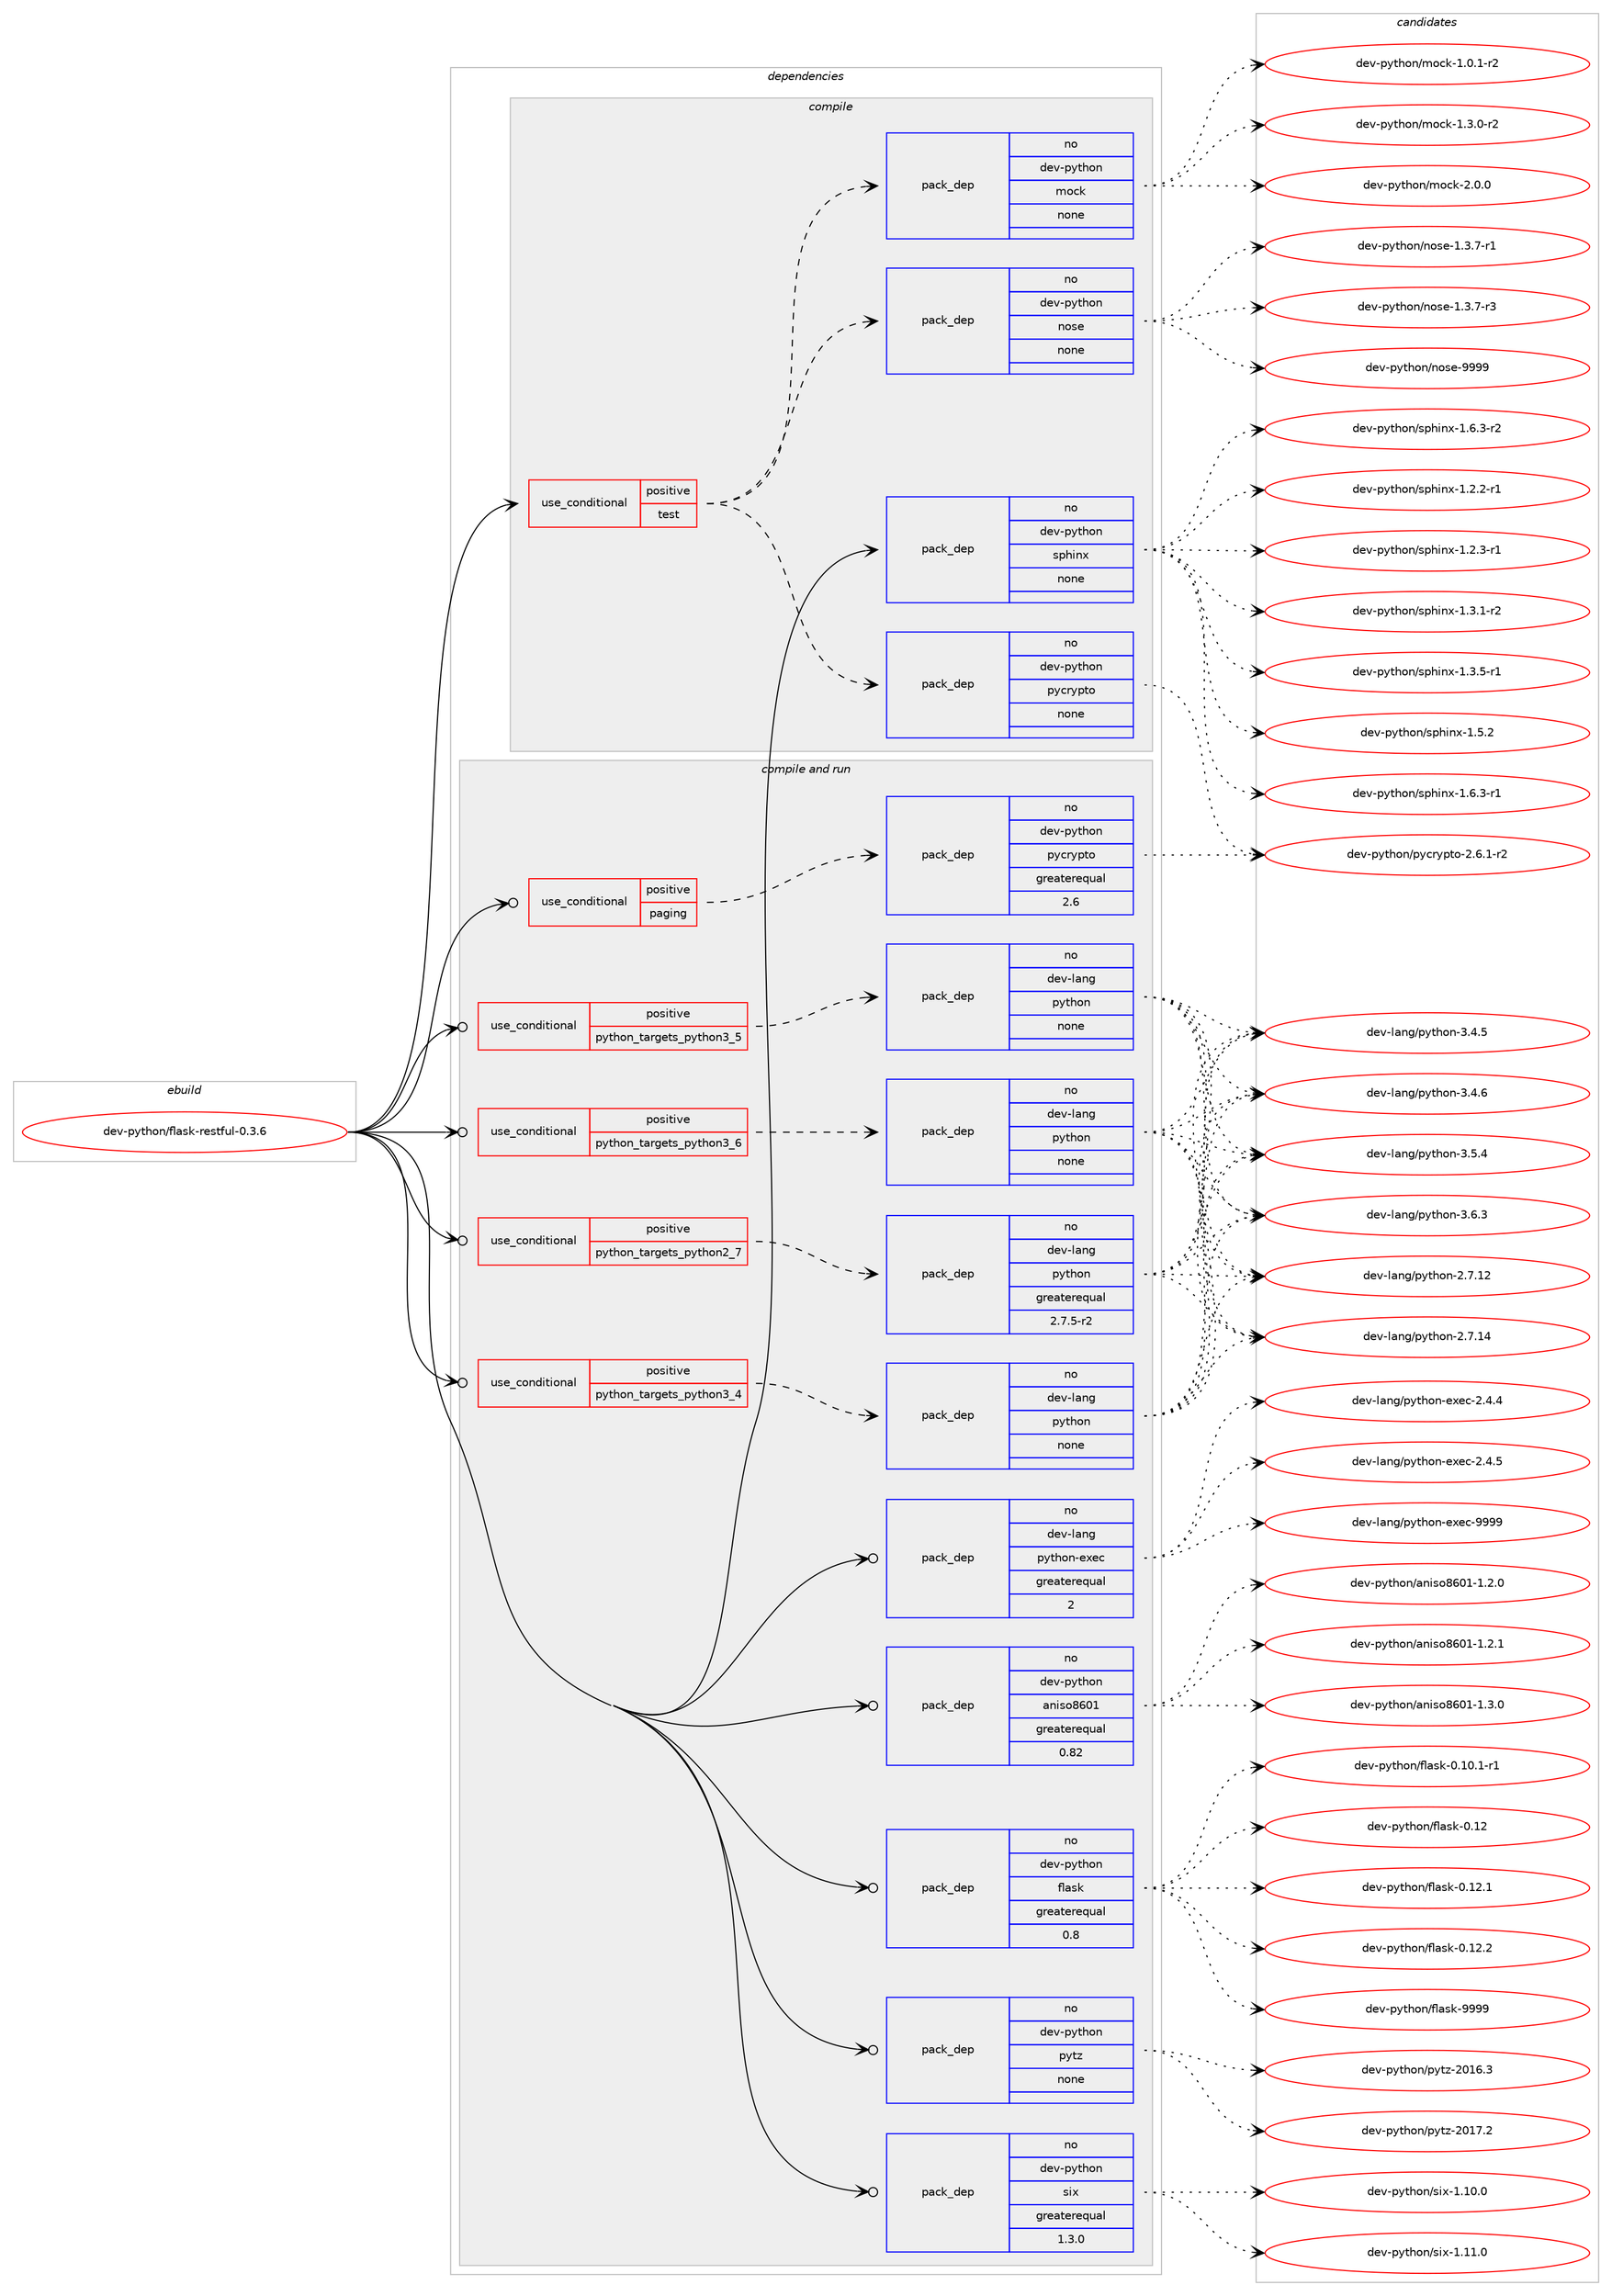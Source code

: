 digraph prolog {

# *************
# Graph options
# *************

newrank=true;
concentrate=true;
compound=true;
graph [rankdir=LR,fontname=Helvetica,fontsize=10,ranksep=1.5];#, ranksep=2.5, nodesep=0.2];
edge  [arrowhead=vee];
node  [fontname=Helvetica,fontsize=10];

# **********
# The ebuild
# **********

subgraph cluster_leftcol {
color=gray;
rank=same;
label=<<i>ebuild</i>>;
id [label="dev-python/flask-restful-0.3.6", color=red, width=4, href="../dev-python/flask-restful-0.3.6.svg"];
}

# ****************
# The dependencies
# ****************

subgraph cluster_midcol {
color=gray;
label=<<i>dependencies</i>>;
subgraph cluster_compile {
fillcolor="#eeeeee";
style=filled;
label=<<i>compile</i>>;
subgraph cond32895 {
dependency157770 [label=<<TABLE BORDER="0" CELLBORDER="1" CELLSPACING="0" CELLPADDING="4"><TR><TD ROWSPAN="3" CELLPADDING="10">use_conditional</TD></TR><TR><TD>positive</TD></TR><TR><TD>test</TD></TR></TABLE>>, shape=none, color=red];
subgraph pack121037 {
dependency157771 [label=<<TABLE BORDER="0" CELLBORDER="1" CELLSPACING="0" CELLPADDING="4" WIDTH="220"><TR><TD ROWSPAN="6" CELLPADDING="30">pack_dep</TD></TR><TR><TD WIDTH="110">no</TD></TR><TR><TD>dev-python</TD></TR><TR><TD>mock</TD></TR><TR><TD>none</TD></TR><TR><TD></TD></TR></TABLE>>, shape=none, color=blue];
}
dependency157770:e -> dependency157771:w [weight=20,style="dashed",arrowhead="vee"];
subgraph pack121038 {
dependency157772 [label=<<TABLE BORDER="0" CELLBORDER="1" CELLSPACING="0" CELLPADDING="4" WIDTH="220"><TR><TD ROWSPAN="6" CELLPADDING="30">pack_dep</TD></TR><TR><TD WIDTH="110">no</TD></TR><TR><TD>dev-python</TD></TR><TR><TD>nose</TD></TR><TR><TD>none</TD></TR><TR><TD></TD></TR></TABLE>>, shape=none, color=blue];
}
dependency157770:e -> dependency157772:w [weight=20,style="dashed",arrowhead="vee"];
subgraph pack121039 {
dependency157773 [label=<<TABLE BORDER="0" CELLBORDER="1" CELLSPACING="0" CELLPADDING="4" WIDTH="220"><TR><TD ROWSPAN="6" CELLPADDING="30">pack_dep</TD></TR><TR><TD WIDTH="110">no</TD></TR><TR><TD>dev-python</TD></TR><TR><TD>pycrypto</TD></TR><TR><TD>none</TD></TR><TR><TD></TD></TR></TABLE>>, shape=none, color=blue];
}
dependency157770:e -> dependency157773:w [weight=20,style="dashed",arrowhead="vee"];
}
id:e -> dependency157770:w [weight=20,style="solid",arrowhead="vee"];
subgraph pack121040 {
dependency157774 [label=<<TABLE BORDER="0" CELLBORDER="1" CELLSPACING="0" CELLPADDING="4" WIDTH="220"><TR><TD ROWSPAN="6" CELLPADDING="30">pack_dep</TD></TR><TR><TD WIDTH="110">no</TD></TR><TR><TD>dev-python</TD></TR><TR><TD>sphinx</TD></TR><TR><TD>none</TD></TR><TR><TD></TD></TR></TABLE>>, shape=none, color=blue];
}
id:e -> dependency157774:w [weight=20,style="solid",arrowhead="vee"];
}
subgraph cluster_compileandrun {
fillcolor="#eeeeee";
style=filled;
label=<<i>compile and run</i>>;
subgraph cond32896 {
dependency157775 [label=<<TABLE BORDER="0" CELLBORDER="1" CELLSPACING="0" CELLPADDING="4"><TR><TD ROWSPAN="3" CELLPADDING="10">use_conditional</TD></TR><TR><TD>positive</TD></TR><TR><TD>paging</TD></TR></TABLE>>, shape=none, color=red];
subgraph pack121041 {
dependency157776 [label=<<TABLE BORDER="0" CELLBORDER="1" CELLSPACING="0" CELLPADDING="4" WIDTH="220"><TR><TD ROWSPAN="6" CELLPADDING="30">pack_dep</TD></TR><TR><TD WIDTH="110">no</TD></TR><TR><TD>dev-python</TD></TR><TR><TD>pycrypto</TD></TR><TR><TD>greaterequal</TD></TR><TR><TD>2.6</TD></TR></TABLE>>, shape=none, color=blue];
}
dependency157775:e -> dependency157776:w [weight=20,style="dashed",arrowhead="vee"];
}
id:e -> dependency157775:w [weight=20,style="solid",arrowhead="odotvee"];
subgraph cond32897 {
dependency157777 [label=<<TABLE BORDER="0" CELLBORDER="1" CELLSPACING="0" CELLPADDING="4"><TR><TD ROWSPAN="3" CELLPADDING="10">use_conditional</TD></TR><TR><TD>positive</TD></TR><TR><TD>python_targets_python2_7</TD></TR></TABLE>>, shape=none, color=red];
subgraph pack121042 {
dependency157778 [label=<<TABLE BORDER="0" CELLBORDER="1" CELLSPACING="0" CELLPADDING="4" WIDTH="220"><TR><TD ROWSPAN="6" CELLPADDING="30">pack_dep</TD></TR><TR><TD WIDTH="110">no</TD></TR><TR><TD>dev-lang</TD></TR><TR><TD>python</TD></TR><TR><TD>greaterequal</TD></TR><TR><TD>2.7.5-r2</TD></TR></TABLE>>, shape=none, color=blue];
}
dependency157777:e -> dependency157778:w [weight=20,style="dashed",arrowhead="vee"];
}
id:e -> dependency157777:w [weight=20,style="solid",arrowhead="odotvee"];
subgraph cond32898 {
dependency157779 [label=<<TABLE BORDER="0" CELLBORDER="1" CELLSPACING="0" CELLPADDING="4"><TR><TD ROWSPAN="3" CELLPADDING="10">use_conditional</TD></TR><TR><TD>positive</TD></TR><TR><TD>python_targets_python3_4</TD></TR></TABLE>>, shape=none, color=red];
subgraph pack121043 {
dependency157780 [label=<<TABLE BORDER="0" CELLBORDER="1" CELLSPACING="0" CELLPADDING="4" WIDTH="220"><TR><TD ROWSPAN="6" CELLPADDING="30">pack_dep</TD></TR><TR><TD WIDTH="110">no</TD></TR><TR><TD>dev-lang</TD></TR><TR><TD>python</TD></TR><TR><TD>none</TD></TR><TR><TD></TD></TR></TABLE>>, shape=none, color=blue];
}
dependency157779:e -> dependency157780:w [weight=20,style="dashed",arrowhead="vee"];
}
id:e -> dependency157779:w [weight=20,style="solid",arrowhead="odotvee"];
subgraph cond32899 {
dependency157781 [label=<<TABLE BORDER="0" CELLBORDER="1" CELLSPACING="0" CELLPADDING="4"><TR><TD ROWSPAN="3" CELLPADDING="10">use_conditional</TD></TR><TR><TD>positive</TD></TR><TR><TD>python_targets_python3_5</TD></TR></TABLE>>, shape=none, color=red];
subgraph pack121044 {
dependency157782 [label=<<TABLE BORDER="0" CELLBORDER="1" CELLSPACING="0" CELLPADDING="4" WIDTH="220"><TR><TD ROWSPAN="6" CELLPADDING="30">pack_dep</TD></TR><TR><TD WIDTH="110">no</TD></TR><TR><TD>dev-lang</TD></TR><TR><TD>python</TD></TR><TR><TD>none</TD></TR><TR><TD></TD></TR></TABLE>>, shape=none, color=blue];
}
dependency157781:e -> dependency157782:w [weight=20,style="dashed",arrowhead="vee"];
}
id:e -> dependency157781:w [weight=20,style="solid",arrowhead="odotvee"];
subgraph cond32900 {
dependency157783 [label=<<TABLE BORDER="0" CELLBORDER="1" CELLSPACING="0" CELLPADDING="4"><TR><TD ROWSPAN="3" CELLPADDING="10">use_conditional</TD></TR><TR><TD>positive</TD></TR><TR><TD>python_targets_python3_6</TD></TR></TABLE>>, shape=none, color=red];
subgraph pack121045 {
dependency157784 [label=<<TABLE BORDER="0" CELLBORDER="1" CELLSPACING="0" CELLPADDING="4" WIDTH="220"><TR><TD ROWSPAN="6" CELLPADDING="30">pack_dep</TD></TR><TR><TD WIDTH="110">no</TD></TR><TR><TD>dev-lang</TD></TR><TR><TD>python</TD></TR><TR><TD>none</TD></TR><TR><TD></TD></TR></TABLE>>, shape=none, color=blue];
}
dependency157783:e -> dependency157784:w [weight=20,style="dashed",arrowhead="vee"];
}
id:e -> dependency157783:w [weight=20,style="solid",arrowhead="odotvee"];
subgraph pack121046 {
dependency157785 [label=<<TABLE BORDER="0" CELLBORDER="1" CELLSPACING="0" CELLPADDING="4" WIDTH="220"><TR><TD ROWSPAN="6" CELLPADDING="30">pack_dep</TD></TR><TR><TD WIDTH="110">no</TD></TR><TR><TD>dev-lang</TD></TR><TR><TD>python-exec</TD></TR><TR><TD>greaterequal</TD></TR><TR><TD>2</TD></TR></TABLE>>, shape=none, color=blue];
}
id:e -> dependency157785:w [weight=20,style="solid",arrowhead="odotvee"];
subgraph pack121047 {
dependency157786 [label=<<TABLE BORDER="0" CELLBORDER="1" CELLSPACING="0" CELLPADDING="4" WIDTH="220"><TR><TD ROWSPAN="6" CELLPADDING="30">pack_dep</TD></TR><TR><TD WIDTH="110">no</TD></TR><TR><TD>dev-python</TD></TR><TR><TD>aniso8601</TD></TR><TR><TD>greaterequal</TD></TR><TR><TD>0.82</TD></TR></TABLE>>, shape=none, color=blue];
}
id:e -> dependency157786:w [weight=20,style="solid",arrowhead="odotvee"];
subgraph pack121048 {
dependency157787 [label=<<TABLE BORDER="0" CELLBORDER="1" CELLSPACING="0" CELLPADDING="4" WIDTH="220"><TR><TD ROWSPAN="6" CELLPADDING="30">pack_dep</TD></TR><TR><TD WIDTH="110">no</TD></TR><TR><TD>dev-python</TD></TR><TR><TD>flask</TD></TR><TR><TD>greaterequal</TD></TR><TR><TD>0.8</TD></TR></TABLE>>, shape=none, color=blue];
}
id:e -> dependency157787:w [weight=20,style="solid",arrowhead="odotvee"];
subgraph pack121049 {
dependency157788 [label=<<TABLE BORDER="0" CELLBORDER="1" CELLSPACING="0" CELLPADDING="4" WIDTH="220"><TR><TD ROWSPAN="6" CELLPADDING="30">pack_dep</TD></TR><TR><TD WIDTH="110">no</TD></TR><TR><TD>dev-python</TD></TR><TR><TD>pytz</TD></TR><TR><TD>none</TD></TR><TR><TD></TD></TR></TABLE>>, shape=none, color=blue];
}
id:e -> dependency157788:w [weight=20,style="solid",arrowhead="odotvee"];
subgraph pack121050 {
dependency157789 [label=<<TABLE BORDER="0" CELLBORDER="1" CELLSPACING="0" CELLPADDING="4" WIDTH="220"><TR><TD ROWSPAN="6" CELLPADDING="30">pack_dep</TD></TR><TR><TD WIDTH="110">no</TD></TR><TR><TD>dev-python</TD></TR><TR><TD>six</TD></TR><TR><TD>greaterequal</TD></TR><TR><TD>1.3.0</TD></TR></TABLE>>, shape=none, color=blue];
}
id:e -> dependency157789:w [weight=20,style="solid",arrowhead="odotvee"];
}
subgraph cluster_run {
fillcolor="#eeeeee";
style=filled;
label=<<i>run</i>>;
}
}

# **************
# The candidates
# **************

subgraph cluster_choices {
rank=same;
color=gray;
label=<<i>candidates</i>>;

subgraph choice121037 {
color=black;
nodesep=1;
choice1001011184511212111610411111047109111991074549464846494511450 [label="dev-python/mock-1.0.1-r2", color=red, width=4,href="../dev-python/mock-1.0.1-r2.svg"];
choice1001011184511212111610411111047109111991074549465146484511450 [label="dev-python/mock-1.3.0-r2", color=red, width=4,href="../dev-python/mock-1.3.0-r2.svg"];
choice100101118451121211161041111104710911199107455046484648 [label="dev-python/mock-2.0.0", color=red, width=4,href="../dev-python/mock-2.0.0.svg"];
dependency157771:e -> choice1001011184511212111610411111047109111991074549464846494511450:w [style=dotted,weight="100"];
dependency157771:e -> choice1001011184511212111610411111047109111991074549465146484511450:w [style=dotted,weight="100"];
dependency157771:e -> choice100101118451121211161041111104710911199107455046484648:w [style=dotted,weight="100"];
}
subgraph choice121038 {
color=black;
nodesep=1;
choice10010111845112121116104111110471101111151014549465146554511449 [label="dev-python/nose-1.3.7-r1", color=red, width=4,href="../dev-python/nose-1.3.7-r1.svg"];
choice10010111845112121116104111110471101111151014549465146554511451 [label="dev-python/nose-1.3.7-r3", color=red, width=4,href="../dev-python/nose-1.3.7-r3.svg"];
choice10010111845112121116104111110471101111151014557575757 [label="dev-python/nose-9999", color=red, width=4,href="../dev-python/nose-9999.svg"];
dependency157772:e -> choice10010111845112121116104111110471101111151014549465146554511449:w [style=dotted,weight="100"];
dependency157772:e -> choice10010111845112121116104111110471101111151014549465146554511451:w [style=dotted,weight="100"];
dependency157772:e -> choice10010111845112121116104111110471101111151014557575757:w [style=dotted,weight="100"];
}
subgraph choice121039 {
color=black;
nodesep=1;
choice1001011184511212111610411111047112121991141211121161114550465446494511450 [label="dev-python/pycrypto-2.6.1-r2", color=red, width=4,href="../dev-python/pycrypto-2.6.1-r2.svg"];
dependency157773:e -> choice1001011184511212111610411111047112121991141211121161114550465446494511450:w [style=dotted,weight="100"];
}
subgraph choice121040 {
color=black;
nodesep=1;
choice10010111845112121116104111110471151121041051101204549465046504511449 [label="dev-python/sphinx-1.2.2-r1", color=red, width=4,href="../dev-python/sphinx-1.2.2-r1.svg"];
choice10010111845112121116104111110471151121041051101204549465046514511449 [label="dev-python/sphinx-1.2.3-r1", color=red, width=4,href="../dev-python/sphinx-1.2.3-r1.svg"];
choice10010111845112121116104111110471151121041051101204549465146494511450 [label="dev-python/sphinx-1.3.1-r2", color=red, width=4,href="../dev-python/sphinx-1.3.1-r2.svg"];
choice10010111845112121116104111110471151121041051101204549465146534511449 [label="dev-python/sphinx-1.3.5-r1", color=red, width=4,href="../dev-python/sphinx-1.3.5-r1.svg"];
choice1001011184511212111610411111047115112104105110120454946534650 [label="dev-python/sphinx-1.5.2", color=red, width=4,href="../dev-python/sphinx-1.5.2.svg"];
choice10010111845112121116104111110471151121041051101204549465446514511449 [label="dev-python/sphinx-1.6.3-r1", color=red, width=4,href="../dev-python/sphinx-1.6.3-r1.svg"];
choice10010111845112121116104111110471151121041051101204549465446514511450 [label="dev-python/sphinx-1.6.3-r2", color=red, width=4,href="../dev-python/sphinx-1.6.3-r2.svg"];
dependency157774:e -> choice10010111845112121116104111110471151121041051101204549465046504511449:w [style=dotted,weight="100"];
dependency157774:e -> choice10010111845112121116104111110471151121041051101204549465046514511449:w [style=dotted,weight="100"];
dependency157774:e -> choice10010111845112121116104111110471151121041051101204549465146494511450:w [style=dotted,weight="100"];
dependency157774:e -> choice10010111845112121116104111110471151121041051101204549465146534511449:w [style=dotted,weight="100"];
dependency157774:e -> choice1001011184511212111610411111047115112104105110120454946534650:w [style=dotted,weight="100"];
dependency157774:e -> choice10010111845112121116104111110471151121041051101204549465446514511449:w [style=dotted,weight="100"];
dependency157774:e -> choice10010111845112121116104111110471151121041051101204549465446514511450:w [style=dotted,weight="100"];
}
subgraph choice121041 {
color=black;
nodesep=1;
choice1001011184511212111610411111047112121991141211121161114550465446494511450 [label="dev-python/pycrypto-2.6.1-r2", color=red, width=4,href="../dev-python/pycrypto-2.6.1-r2.svg"];
dependency157776:e -> choice1001011184511212111610411111047112121991141211121161114550465446494511450:w [style=dotted,weight="100"];
}
subgraph choice121042 {
color=black;
nodesep=1;
choice10010111845108971101034711212111610411111045504655464950 [label="dev-lang/python-2.7.12", color=red, width=4,href="../dev-lang/python-2.7.12.svg"];
choice10010111845108971101034711212111610411111045504655464952 [label="dev-lang/python-2.7.14", color=red, width=4,href="../dev-lang/python-2.7.14.svg"];
choice100101118451089711010347112121116104111110455146524653 [label="dev-lang/python-3.4.5", color=red, width=4,href="../dev-lang/python-3.4.5.svg"];
choice100101118451089711010347112121116104111110455146524654 [label="dev-lang/python-3.4.6", color=red, width=4,href="../dev-lang/python-3.4.6.svg"];
choice100101118451089711010347112121116104111110455146534652 [label="dev-lang/python-3.5.4", color=red, width=4,href="../dev-lang/python-3.5.4.svg"];
choice100101118451089711010347112121116104111110455146544651 [label="dev-lang/python-3.6.3", color=red, width=4,href="../dev-lang/python-3.6.3.svg"];
dependency157778:e -> choice10010111845108971101034711212111610411111045504655464950:w [style=dotted,weight="100"];
dependency157778:e -> choice10010111845108971101034711212111610411111045504655464952:w [style=dotted,weight="100"];
dependency157778:e -> choice100101118451089711010347112121116104111110455146524653:w [style=dotted,weight="100"];
dependency157778:e -> choice100101118451089711010347112121116104111110455146524654:w [style=dotted,weight="100"];
dependency157778:e -> choice100101118451089711010347112121116104111110455146534652:w [style=dotted,weight="100"];
dependency157778:e -> choice100101118451089711010347112121116104111110455146544651:w [style=dotted,weight="100"];
}
subgraph choice121043 {
color=black;
nodesep=1;
choice10010111845108971101034711212111610411111045504655464950 [label="dev-lang/python-2.7.12", color=red, width=4,href="../dev-lang/python-2.7.12.svg"];
choice10010111845108971101034711212111610411111045504655464952 [label="dev-lang/python-2.7.14", color=red, width=4,href="../dev-lang/python-2.7.14.svg"];
choice100101118451089711010347112121116104111110455146524653 [label="dev-lang/python-3.4.5", color=red, width=4,href="../dev-lang/python-3.4.5.svg"];
choice100101118451089711010347112121116104111110455146524654 [label="dev-lang/python-3.4.6", color=red, width=4,href="../dev-lang/python-3.4.6.svg"];
choice100101118451089711010347112121116104111110455146534652 [label="dev-lang/python-3.5.4", color=red, width=4,href="../dev-lang/python-3.5.4.svg"];
choice100101118451089711010347112121116104111110455146544651 [label="dev-lang/python-3.6.3", color=red, width=4,href="../dev-lang/python-3.6.3.svg"];
dependency157780:e -> choice10010111845108971101034711212111610411111045504655464950:w [style=dotted,weight="100"];
dependency157780:e -> choice10010111845108971101034711212111610411111045504655464952:w [style=dotted,weight="100"];
dependency157780:e -> choice100101118451089711010347112121116104111110455146524653:w [style=dotted,weight="100"];
dependency157780:e -> choice100101118451089711010347112121116104111110455146524654:w [style=dotted,weight="100"];
dependency157780:e -> choice100101118451089711010347112121116104111110455146534652:w [style=dotted,weight="100"];
dependency157780:e -> choice100101118451089711010347112121116104111110455146544651:w [style=dotted,weight="100"];
}
subgraph choice121044 {
color=black;
nodesep=1;
choice10010111845108971101034711212111610411111045504655464950 [label="dev-lang/python-2.7.12", color=red, width=4,href="../dev-lang/python-2.7.12.svg"];
choice10010111845108971101034711212111610411111045504655464952 [label="dev-lang/python-2.7.14", color=red, width=4,href="../dev-lang/python-2.7.14.svg"];
choice100101118451089711010347112121116104111110455146524653 [label="dev-lang/python-3.4.5", color=red, width=4,href="../dev-lang/python-3.4.5.svg"];
choice100101118451089711010347112121116104111110455146524654 [label="dev-lang/python-3.4.6", color=red, width=4,href="../dev-lang/python-3.4.6.svg"];
choice100101118451089711010347112121116104111110455146534652 [label="dev-lang/python-3.5.4", color=red, width=4,href="../dev-lang/python-3.5.4.svg"];
choice100101118451089711010347112121116104111110455146544651 [label="dev-lang/python-3.6.3", color=red, width=4,href="../dev-lang/python-3.6.3.svg"];
dependency157782:e -> choice10010111845108971101034711212111610411111045504655464950:w [style=dotted,weight="100"];
dependency157782:e -> choice10010111845108971101034711212111610411111045504655464952:w [style=dotted,weight="100"];
dependency157782:e -> choice100101118451089711010347112121116104111110455146524653:w [style=dotted,weight="100"];
dependency157782:e -> choice100101118451089711010347112121116104111110455146524654:w [style=dotted,weight="100"];
dependency157782:e -> choice100101118451089711010347112121116104111110455146534652:w [style=dotted,weight="100"];
dependency157782:e -> choice100101118451089711010347112121116104111110455146544651:w [style=dotted,weight="100"];
}
subgraph choice121045 {
color=black;
nodesep=1;
choice10010111845108971101034711212111610411111045504655464950 [label="dev-lang/python-2.7.12", color=red, width=4,href="../dev-lang/python-2.7.12.svg"];
choice10010111845108971101034711212111610411111045504655464952 [label="dev-lang/python-2.7.14", color=red, width=4,href="../dev-lang/python-2.7.14.svg"];
choice100101118451089711010347112121116104111110455146524653 [label="dev-lang/python-3.4.5", color=red, width=4,href="../dev-lang/python-3.4.5.svg"];
choice100101118451089711010347112121116104111110455146524654 [label="dev-lang/python-3.4.6", color=red, width=4,href="../dev-lang/python-3.4.6.svg"];
choice100101118451089711010347112121116104111110455146534652 [label="dev-lang/python-3.5.4", color=red, width=4,href="../dev-lang/python-3.5.4.svg"];
choice100101118451089711010347112121116104111110455146544651 [label="dev-lang/python-3.6.3", color=red, width=4,href="../dev-lang/python-3.6.3.svg"];
dependency157784:e -> choice10010111845108971101034711212111610411111045504655464950:w [style=dotted,weight="100"];
dependency157784:e -> choice10010111845108971101034711212111610411111045504655464952:w [style=dotted,weight="100"];
dependency157784:e -> choice100101118451089711010347112121116104111110455146524653:w [style=dotted,weight="100"];
dependency157784:e -> choice100101118451089711010347112121116104111110455146524654:w [style=dotted,weight="100"];
dependency157784:e -> choice100101118451089711010347112121116104111110455146534652:w [style=dotted,weight="100"];
dependency157784:e -> choice100101118451089711010347112121116104111110455146544651:w [style=dotted,weight="100"];
}
subgraph choice121046 {
color=black;
nodesep=1;
choice1001011184510897110103471121211161041111104510112010199455046524652 [label="dev-lang/python-exec-2.4.4", color=red, width=4,href="../dev-lang/python-exec-2.4.4.svg"];
choice1001011184510897110103471121211161041111104510112010199455046524653 [label="dev-lang/python-exec-2.4.5", color=red, width=4,href="../dev-lang/python-exec-2.4.5.svg"];
choice10010111845108971101034711212111610411111045101120101994557575757 [label="dev-lang/python-exec-9999", color=red, width=4,href="../dev-lang/python-exec-9999.svg"];
dependency157785:e -> choice1001011184510897110103471121211161041111104510112010199455046524652:w [style=dotted,weight="100"];
dependency157785:e -> choice1001011184510897110103471121211161041111104510112010199455046524653:w [style=dotted,weight="100"];
dependency157785:e -> choice10010111845108971101034711212111610411111045101120101994557575757:w [style=dotted,weight="100"];
}
subgraph choice121047 {
color=black;
nodesep=1;
choice10010111845112121116104111110479711010511511156544849454946504648 [label="dev-python/aniso8601-1.2.0", color=red, width=4,href="../dev-python/aniso8601-1.2.0.svg"];
choice10010111845112121116104111110479711010511511156544849454946504649 [label="dev-python/aniso8601-1.2.1", color=red, width=4,href="../dev-python/aniso8601-1.2.1.svg"];
choice10010111845112121116104111110479711010511511156544849454946514648 [label="dev-python/aniso8601-1.3.0", color=red, width=4,href="../dev-python/aniso8601-1.3.0.svg"];
dependency157786:e -> choice10010111845112121116104111110479711010511511156544849454946504648:w [style=dotted,weight="100"];
dependency157786:e -> choice10010111845112121116104111110479711010511511156544849454946504649:w [style=dotted,weight="100"];
dependency157786:e -> choice10010111845112121116104111110479711010511511156544849454946514648:w [style=dotted,weight="100"];
}
subgraph choice121048 {
color=black;
nodesep=1;
choice100101118451121211161041111104710210897115107454846494846494511449 [label="dev-python/flask-0.10.1-r1", color=red, width=4,href="../dev-python/flask-0.10.1-r1.svg"];
choice1001011184511212111610411111047102108971151074548464950 [label="dev-python/flask-0.12", color=red, width=4,href="../dev-python/flask-0.12.svg"];
choice10010111845112121116104111110471021089711510745484649504649 [label="dev-python/flask-0.12.1", color=red, width=4,href="../dev-python/flask-0.12.1.svg"];
choice10010111845112121116104111110471021089711510745484649504650 [label="dev-python/flask-0.12.2", color=red, width=4,href="../dev-python/flask-0.12.2.svg"];
choice1001011184511212111610411111047102108971151074557575757 [label="dev-python/flask-9999", color=red, width=4,href="../dev-python/flask-9999.svg"];
dependency157787:e -> choice100101118451121211161041111104710210897115107454846494846494511449:w [style=dotted,weight="100"];
dependency157787:e -> choice1001011184511212111610411111047102108971151074548464950:w [style=dotted,weight="100"];
dependency157787:e -> choice10010111845112121116104111110471021089711510745484649504649:w [style=dotted,weight="100"];
dependency157787:e -> choice10010111845112121116104111110471021089711510745484649504650:w [style=dotted,weight="100"];
dependency157787:e -> choice1001011184511212111610411111047102108971151074557575757:w [style=dotted,weight="100"];
}
subgraph choice121049 {
color=black;
nodesep=1;
choice100101118451121211161041111104711212111612245504849544651 [label="dev-python/pytz-2016.3", color=red, width=4,href="../dev-python/pytz-2016.3.svg"];
choice100101118451121211161041111104711212111612245504849554650 [label="dev-python/pytz-2017.2", color=red, width=4,href="../dev-python/pytz-2017.2.svg"];
dependency157788:e -> choice100101118451121211161041111104711212111612245504849544651:w [style=dotted,weight="100"];
dependency157788:e -> choice100101118451121211161041111104711212111612245504849554650:w [style=dotted,weight="100"];
}
subgraph choice121050 {
color=black;
nodesep=1;
choice100101118451121211161041111104711510512045494649484648 [label="dev-python/six-1.10.0", color=red, width=4,href="../dev-python/six-1.10.0.svg"];
choice100101118451121211161041111104711510512045494649494648 [label="dev-python/six-1.11.0", color=red, width=4,href="../dev-python/six-1.11.0.svg"];
dependency157789:e -> choice100101118451121211161041111104711510512045494649484648:w [style=dotted,weight="100"];
dependency157789:e -> choice100101118451121211161041111104711510512045494649494648:w [style=dotted,weight="100"];
}
}

}
